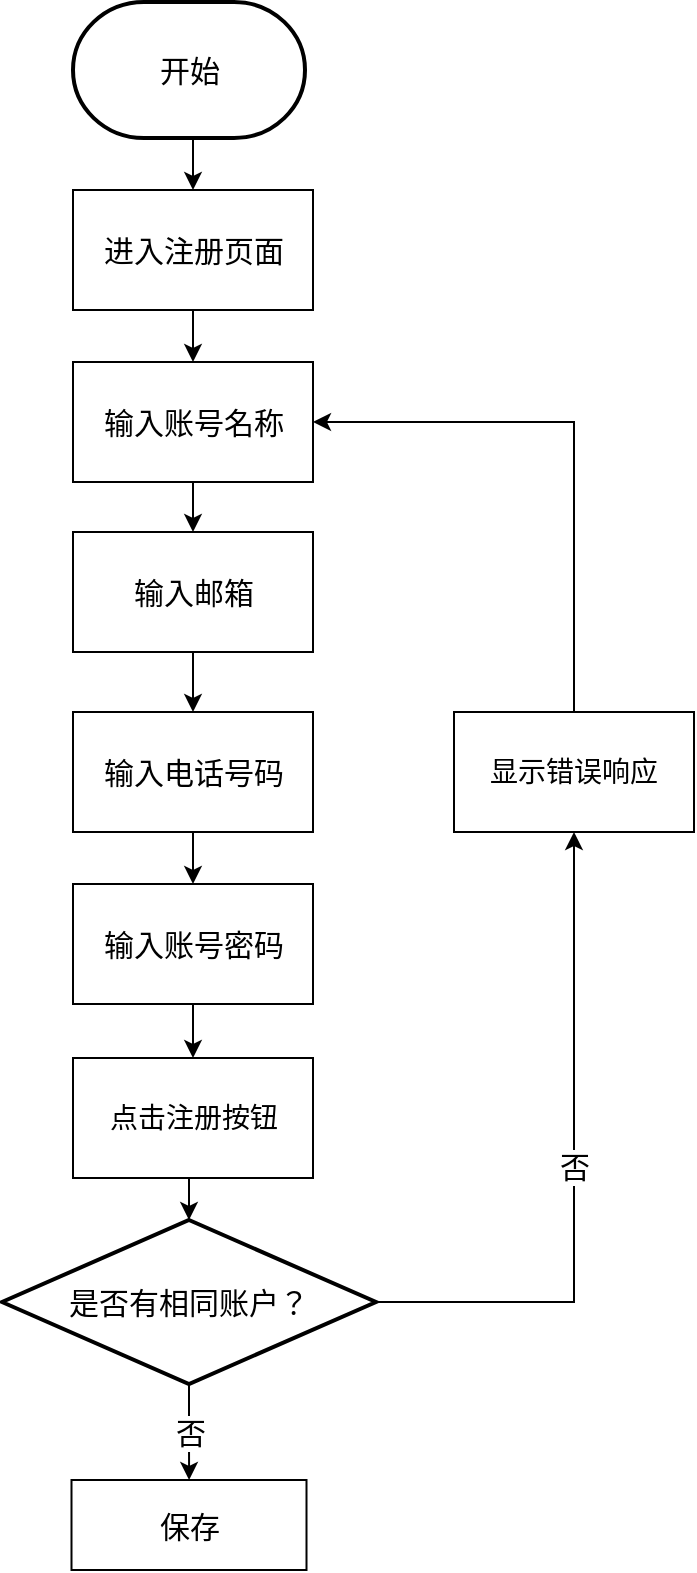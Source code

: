 <mxfile version="21.3.7" type="github">
  <diagram name="第 1 页" id="ObLICPQM8UUsBLb88kxZ">
    <mxGraphModel dx="2641" dy="-721" grid="0" gridSize="10" guides="1" tooltips="1" connect="1" arrows="1" fold="1" page="1" pageScale="1" pageWidth="827" pageHeight="1169" math="0" shadow="0">
      <root>
        <mxCell id="0" />
        <mxCell id="1" parent="0" />
        <mxCell id="4LLwtitQ2hKkHDhcLw_t-1" style="edgeStyle=orthogonalEdgeStyle;rounded=0;orthogonalLoop=1;jettySize=auto;html=1;exitX=0.5;exitY=1;exitDx=0;exitDy=0;exitPerimeter=0;entryX=0.5;entryY=0;entryDx=0;entryDy=0;" parent="1" source="4LLwtitQ2hKkHDhcLw_t-2" target="4LLwtitQ2hKkHDhcLw_t-4" edge="1">
          <mxGeometry relative="1" as="geometry" />
        </mxCell>
        <mxCell id="4LLwtitQ2hKkHDhcLw_t-2" value="开始" style="strokeWidth=2;html=1;shape=mxgraph.flowchart.terminator;whiteSpace=wrap;fontSize=15;" parent="1" vertex="1">
          <mxGeometry x="-1314.5" y="1240" width="116" height="68" as="geometry" />
        </mxCell>
        <mxCell id="4LLwtitQ2hKkHDhcLw_t-3" style="edgeStyle=orthogonalEdgeStyle;rounded=0;orthogonalLoop=1;jettySize=auto;html=1;exitX=0.5;exitY=1;exitDx=0;exitDy=0;entryX=0.5;entryY=0;entryDx=0;entryDy=0;" parent="1" source="4LLwtitQ2hKkHDhcLw_t-4" target="4LLwtitQ2hKkHDhcLw_t-6" edge="1">
          <mxGeometry relative="1" as="geometry" />
        </mxCell>
        <mxCell id="4LLwtitQ2hKkHDhcLw_t-4" value="进入注册页面" style="rounded=0;whiteSpace=wrap;html=1;fontSize=15;" parent="1" vertex="1">
          <mxGeometry x="-1314.5" y="1334" width="120" height="60" as="geometry" />
        </mxCell>
        <mxCell id="4LLwtitQ2hKkHDhcLw_t-5" style="edgeStyle=orthogonalEdgeStyle;rounded=0;orthogonalLoop=1;jettySize=auto;html=1;exitX=0.5;exitY=1;exitDx=0;exitDy=0;entryX=0.5;entryY=0;entryDx=0;entryDy=0;" parent="1" source="4LLwtitQ2hKkHDhcLw_t-6" target="4LLwtitQ2hKkHDhcLw_t-8" edge="1">
          <mxGeometry relative="1" as="geometry" />
        </mxCell>
        <mxCell id="4LLwtitQ2hKkHDhcLw_t-6" value="输入账号名称" style="rounded=0;whiteSpace=wrap;html=1;fontSize=15;" parent="1" vertex="1">
          <mxGeometry x="-1314.5" y="1420" width="120" height="60" as="geometry" />
        </mxCell>
        <mxCell id="4LLwtitQ2hKkHDhcLw_t-7" style="edgeStyle=orthogonalEdgeStyle;rounded=0;orthogonalLoop=1;jettySize=auto;html=1;exitX=0.5;exitY=1;exitDx=0;exitDy=0;entryX=0.5;entryY=0;entryDx=0;entryDy=0;" parent="1" source="4LLwtitQ2hKkHDhcLw_t-8" target="4LLwtitQ2hKkHDhcLw_t-10" edge="1">
          <mxGeometry relative="1" as="geometry" />
        </mxCell>
        <mxCell id="4LLwtitQ2hKkHDhcLw_t-8" value="输入邮箱" style="rounded=0;whiteSpace=wrap;html=1;fontSize=15;" parent="1" vertex="1">
          <mxGeometry x="-1314.5" y="1505" width="120" height="60" as="geometry" />
        </mxCell>
        <mxCell id="4LLwtitQ2hKkHDhcLw_t-9" style="edgeStyle=orthogonalEdgeStyle;rounded=0;orthogonalLoop=1;jettySize=auto;html=1;exitX=0.5;exitY=1;exitDx=0;exitDy=0;entryX=0.5;entryY=0;entryDx=0;entryDy=0;" parent="1" source="4LLwtitQ2hKkHDhcLw_t-10" target="4LLwtitQ2hKkHDhcLw_t-12" edge="1">
          <mxGeometry relative="1" as="geometry" />
        </mxCell>
        <mxCell id="4LLwtitQ2hKkHDhcLw_t-10" value="输入电话号码" style="rounded=0;whiteSpace=wrap;html=1;fontSize=15;" parent="1" vertex="1">
          <mxGeometry x="-1314.5" y="1595" width="120" height="60" as="geometry" />
        </mxCell>
        <mxCell id="Fis5ftB15ug2NjMGNvc--2" style="edgeStyle=orthogonalEdgeStyle;rounded=0;orthogonalLoop=1;jettySize=auto;html=1;exitX=0.5;exitY=1;exitDx=0;exitDy=0;" edge="1" parent="1" source="4LLwtitQ2hKkHDhcLw_t-12" target="Fis5ftB15ug2NjMGNvc--1">
          <mxGeometry relative="1" as="geometry" />
        </mxCell>
        <mxCell id="4LLwtitQ2hKkHDhcLw_t-12" value="输入账号密码" style="rounded=0;whiteSpace=wrap;html=1;fontSize=15;" parent="1" vertex="1">
          <mxGeometry x="-1314.5" y="1681" width="120" height="60" as="geometry" />
        </mxCell>
        <mxCell id="4LLwtitQ2hKkHDhcLw_t-13" value="保存" style="rounded=0;whiteSpace=wrap;html=1;fontSize=15;" parent="1" vertex="1">
          <mxGeometry x="-1315.25" y="1979" width="117.5" height="45" as="geometry" />
        </mxCell>
        <mxCell id="4LLwtitQ2hKkHDhcLw_t-14" value="否" style="edgeStyle=orthogonalEdgeStyle;rounded=0;orthogonalLoop=1;jettySize=auto;html=1;exitX=0.5;exitY=1;exitDx=0;exitDy=0;exitPerimeter=0;fontSize=15;" parent="1" source="4LLwtitQ2hKkHDhcLw_t-16" target="4LLwtitQ2hKkHDhcLw_t-13" edge="1">
          <mxGeometry relative="1" as="geometry" />
        </mxCell>
        <mxCell id="Fis5ftB15ug2NjMGNvc--6" value="否" style="edgeStyle=orthogonalEdgeStyle;rounded=0;orthogonalLoop=1;jettySize=auto;html=1;exitX=1;exitY=0.5;exitDx=0;exitDy=0;exitPerimeter=0;entryX=0.5;entryY=1;entryDx=0;entryDy=0;fontSize=15;" edge="1" parent="1" source="4LLwtitQ2hKkHDhcLw_t-16" target="Fis5ftB15ug2NjMGNvc--5">
          <mxGeometry relative="1" as="geometry" />
        </mxCell>
        <mxCell id="4LLwtitQ2hKkHDhcLw_t-16" value="&lt;font style=&quot;font-size: 15px;&quot;&gt;是否有相同账户？&lt;/font&gt;" style="strokeWidth=2;html=1;shape=mxgraph.flowchart.decision;whiteSpace=wrap;fontSize=15;" parent="1" vertex="1">
          <mxGeometry x="-1350" y="1849" width="187" height="82" as="geometry" />
        </mxCell>
        <mxCell id="Fis5ftB15ug2NjMGNvc--3" style="edgeStyle=orthogonalEdgeStyle;rounded=0;orthogonalLoop=1;jettySize=auto;html=1;exitX=0.5;exitY=1;exitDx=0;exitDy=0;entryX=0.5;entryY=0;entryDx=0;entryDy=0;entryPerimeter=0;" edge="1" parent="1" source="Fis5ftB15ug2NjMGNvc--1" target="4LLwtitQ2hKkHDhcLw_t-16">
          <mxGeometry relative="1" as="geometry" />
        </mxCell>
        <mxCell id="Fis5ftB15ug2NjMGNvc--1" value="点击注册按钮" style="rounded=0;whiteSpace=wrap;html=1;fontSize=14;" vertex="1" parent="1">
          <mxGeometry x="-1314.5" y="1768" width="120" height="60" as="geometry" />
        </mxCell>
        <mxCell id="Fis5ftB15ug2NjMGNvc--8" style="edgeStyle=orthogonalEdgeStyle;rounded=0;orthogonalLoop=1;jettySize=auto;html=1;exitX=0.5;exitY=0;exitDx=0;exitDy=0;entryX=1;entryY=0.5;entryDx=0;entryDy=0;" edge="1" parent="1" source="Fis5ftB15ug2NjMGNvc--5" target="4LLwtitQ2hKkHDhcLw_t-6">
          <mxGeometry relative="1" as="geometry" />
        </mxCell>
        <mxCell id="Fis5ftB15ug2NjMGNvc--5" value="显示错误响应" style="rounded=0;whiteSpace=wrap;html=1;fontSize=14;" vertex="1" parent="1">
          <mxGeometry x="-1124" y="1595" width="120" height="60" as="geometry" />
        </mxCell>
      </root>
    </mxGraphModel>
  </diagram>
</mxfile>
